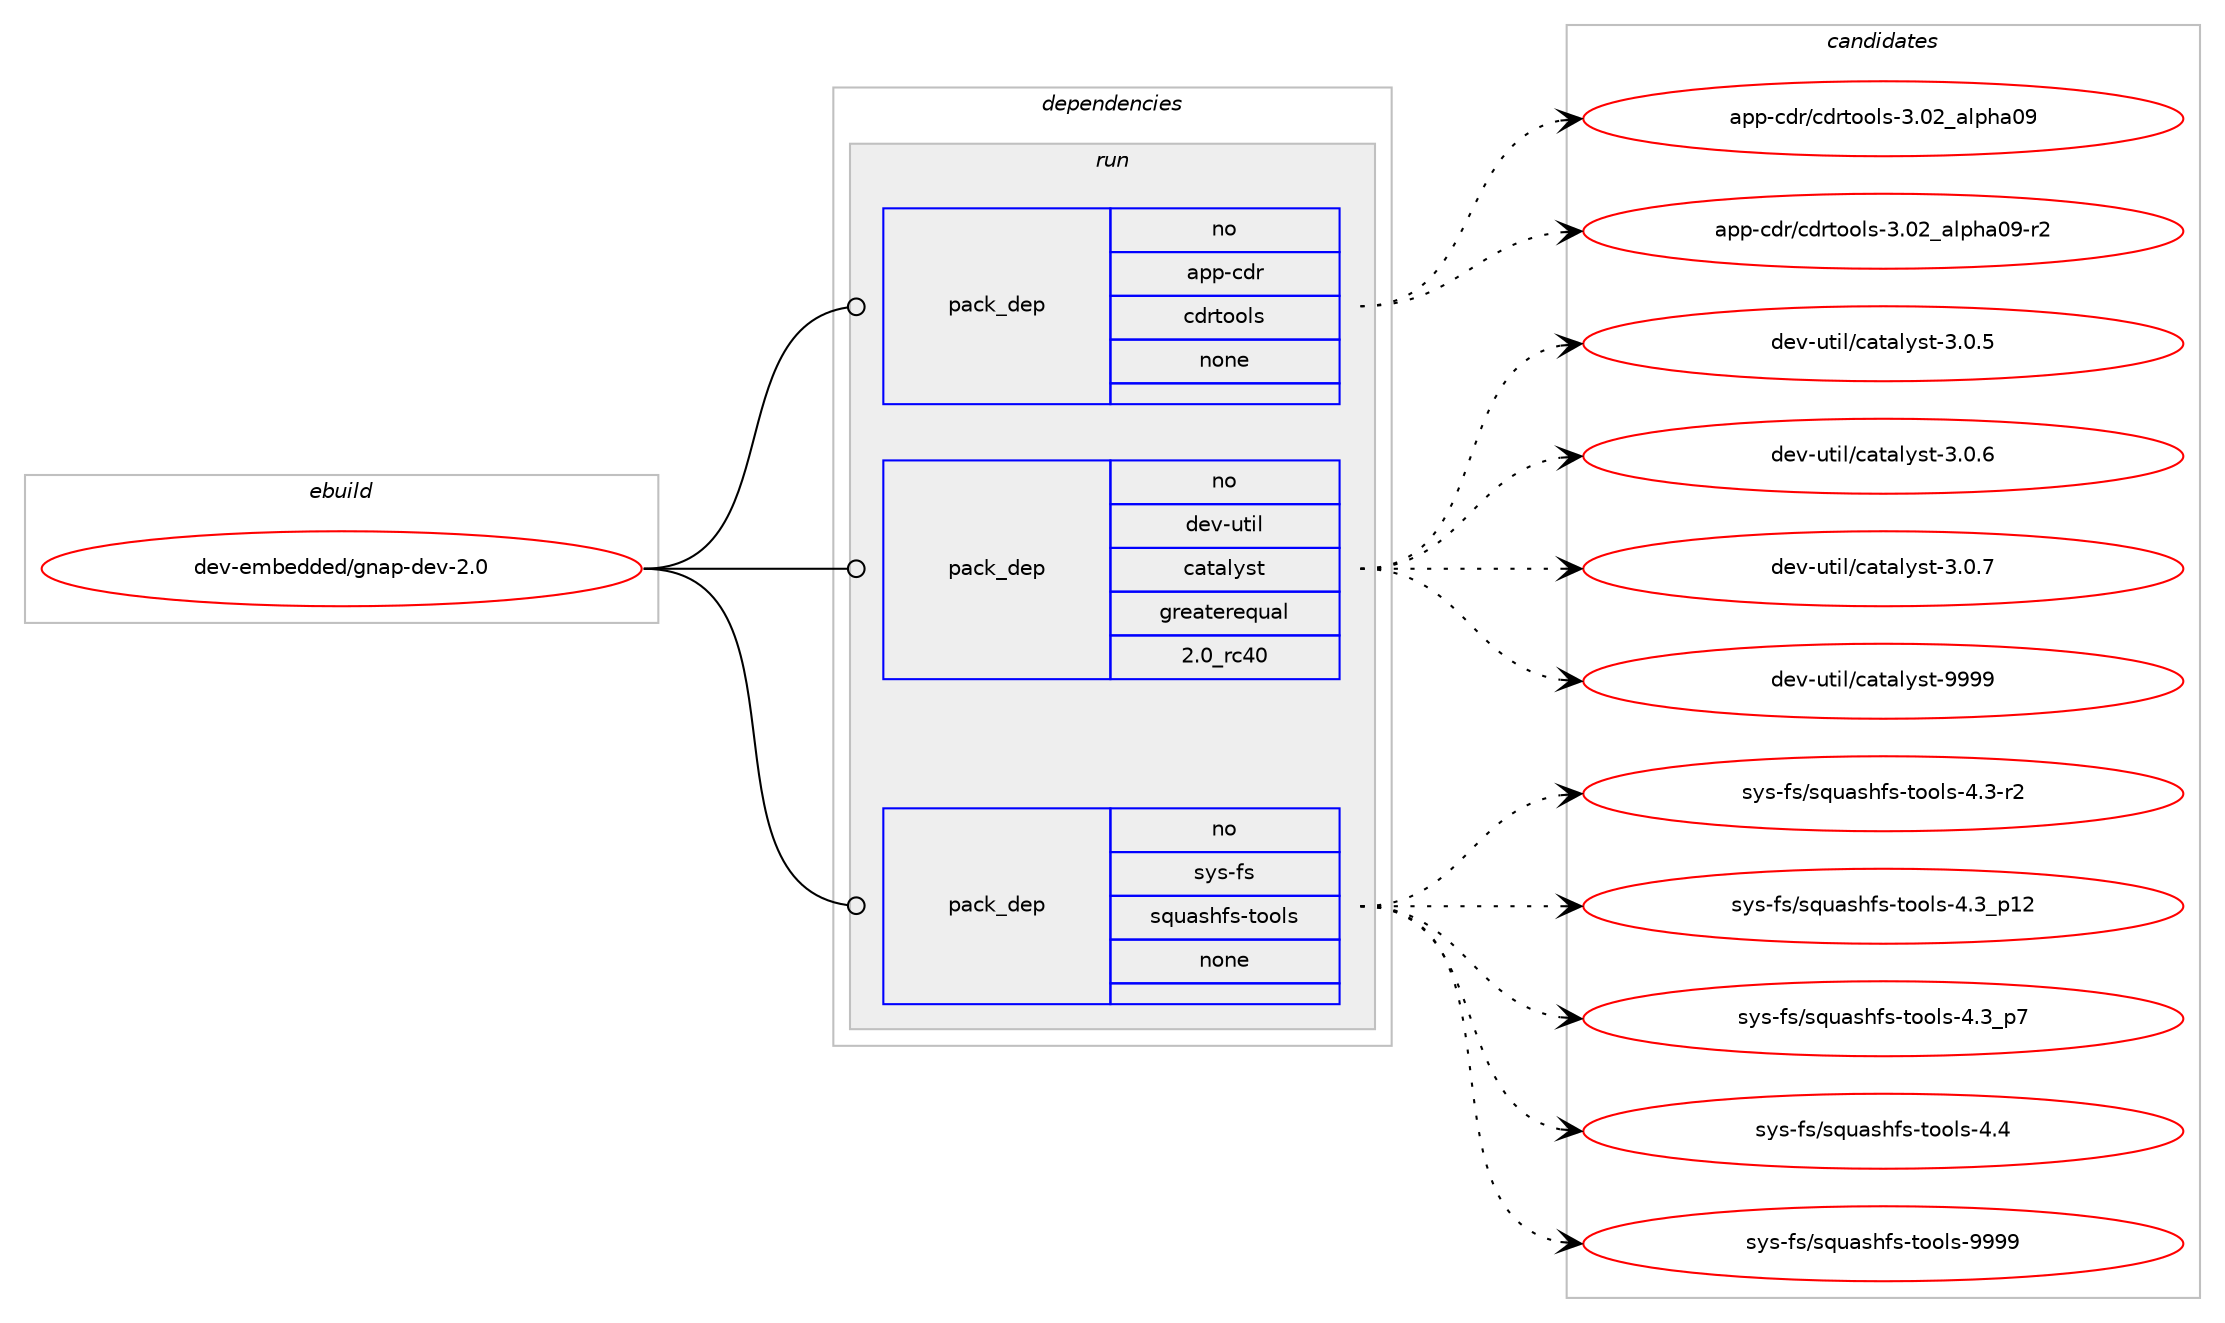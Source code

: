 digraph prolog {

# *************
# Graph options
# *************

newrank=true;
concentrate=true;
compound=true;
graph [rankdir=LR,fontname=Helvetica,fontsize=10,ranksep=1.5];#, ranksep=2.5, nodesep=0.2];
edge  [arrowhead=vee];
node  [fontname=Helvetica,fontsize=10];

# **********
# The ebuild
# **********

subgraph cluster_leftcol {
color=gray;
rank=same;
label=<<i>ebuild</i>>;
id [label="dev-embedded/gnap-dev-2.0", color=red, width=4, href="../dev-embedded/gnap-dev-2.0.svg"];
}

# ****************
# The dependencies
# ****************

subgraph cluster_midcol {
color=gray;
label=<<i>dependencies</i>>;
subgraph cluster_compile {
fillcolor="#eeeeee";
style=filled;
label=<<i>compile</i>>;
}
subgraph cluster_compileandrun {
fillcolor="#eeeeee";
style=filled;
label=<<i>compile and run</i>>;
}
subgraph cluster_run {
fillcolor="#eeeeee";
style=filled;
label=<<i>run</i>>;
subgraph pack389926 {
dependency524036 [label=<<TABLE BORDER="0" CELLBORDER="1" CELLSPACING="0" CELLPADDING="4" WIDTH="220"><TR><TD ROWSPAN="6" CELLPADDING="30">pack_dep</TD></TR><TR><TD WIDTH="110">no</TD></TR><TR><TD>app-cdr</TD></TR><TR><TD>cdrtools</TD></TR><TR><TD>none</TD></TR><TR><TD></TD></TR></TABLE>>, shape=none, color=blue];
}
id:e -> dependency524036:w [weight=20,style="solid",arrowhead="odot"];
subgraph pack389927 {
dependency524037 [label=<<TABLE BORDER="0" CELLBORDER="1" CELLSPACING="0" CELLPADDING="4" WIDTH="220"><TR><TD ROWSPAN="6" CELLPADDING="30">pack_dep</TD></TR><TR><TD WIDTH="110">no</TD></TR><TR><TD>dev-util</TD></TR><TR><TD>catalyst</TD></TR><TR><TD>greaterequal</TD></TR><TR><TD>2.0_rc40</TD></TR></TABLE>>, shape=none, color=blue];
}
id:e -> dependency524037:w [weight=20,style="solid",arrowhead="odot"];
subgraph pack389928 {
dependency524038 [label=<<TABLE BORDER="0" CELLBORDER="1" CELLSPACING="0" CELLPADDING="4" WIDTH="220"><TR><TD ROWSPAN="6" CELLPADDING="30">pack_dep</TD></TR><TR><TD WIDTH="110">no</TD></TR><TR><TD>sys-fs</TD></TR><TR><TD>squashfs-tools</TD></TR><TR><TD>none</TD></TR><TR><TD></TD></TR></TABLE>>, shape=none, color=blue];
}
id:e -> dependency524038:w [weight=20,style="solid",arrowhead="odot"];
}
}

# **************
# The candidates
# **************

subgraph cluster_choices {
rank=same;
color=gray;
label=<<i>candidates</i>>;

subgraph choice389926 {
color=black;
nodesep=1;
choice971121124599100114479910011411611111110811545514648509597108112104974857 [label="app-cdr/cdrtools-3.02_alpha09", color=red, width=4,href="../app-cdr/cdrtools-3.02_alpha09.svg"];
choice9711211245991001144799100114116111111108115455146485095971081121049748574511450 [label="app-cdr/cdrtools-3.02_alpha09-r2", color=red, width=4,href="../app-cdr/cdrtools-3.02_alpha09-r2.svg"];
dependency524036:e -> choice971121124599100114479910011411611111110811545514648509597108112104974857:w [style=dotted,weight="100"];
dependency524036:e -> choice9711211245991001144799100114116111111108115455146485095971081121049748574511450:w [style=dotted,weight="100"];
}
subgraph choice389927 {
color=black;
nodesep=1;
choice1001011184511711610510847999711697108121115116455146484653 [label="dev-util/catalyst-3.0.5", color=red, width=4,href="../dev-util/catalyst-3.0.5.svg"];
choice1001011184511711610510847999711697108121115116455146484654 [label="dev-util/catalyst-3.0.6", color=red, width=4,href="../dev-util/catalyst-3.0.6.svg"];
choice1001011184511711610510847999711697108121115116455146484655 [label="dev-util/catalyst-3.0.7", color=red, width=4,href="../dev-util/catalyst-3.0.7.svg"];
choice10010111845117116105108479997116971081211151164557575757 [label="dev-util/catalyst-9999", color=red, width=4,href="../dev-util/catalyst-9999.svg"];
dependency524037:e -> choice1001011184511711610510847999711697108121115116455146484653:w [style=dotted,weight="100"];
dependency524037:e -> choice1001011184511711610510847999711697108121115116455146484654:w [style=dotted,weight="100"];
dependency524037:e -> choice1001011184511711610510847999711697108121115116455146484655:w [style=dotted,weight="100"];
dependency524037:e -> choice10010111845117116105108479997116971081211151164557575757:w [style=dotted,weight="100"];
}
subgraph choice389928 {
color=black;
nodesep=1;
choice11512111545102115471151131179711510410211545116111111108115455246514511450 [label="sys-fs/squashfs-tools-4.3-r2", color=red, width=4,href="../sys-fs/squashfs-tools-4.3-r2.svg"];
choice1151211154510211547115113117971151041021154511611111110811545524651951124950 [label="sys-fs/squashfs-tools-4.3_p12", color=red, width=4,href="../sys-fs/squashfs-tools-4.3_p12.svg"];
choice11512111545102115471151131179711510410211545116111111108115455246519511255 [label="sys-fs/squashfs-tools-4.3_p7", color=red, width=4,href="../sys-fs/squashfs-tools-4.3_p7.svg"];
choice1151211154510211547115113117971151041021154511611111110811545524652 [label="sys-fs/squashfs-tools-4.4", color=red, width=4,href="../sys-fs/squashfs-tools-4.4.svg"];
choice115121115451021154711511311797115104102115451161111111081154557575757 [label="sys-fs/squashfs-tools-9999", color=red, width=4,href="../sys-fs/squashfs-tools-9999.svg"];
dependency524038:e -> choice11512111545102115471151131179711510410211545116111111108115455246514511450:w [style=dotted,weight="100"];
dependency524038:e -> choice1151211154510211547115113117971151041021154511611111110811545524651951124950:w [style=dotted,weight="100"];
dependency524038:e -> choice11512111545102115471151131179711510410211545116111111108115455246519511255:w [style=dotted,weight="100"];
dependency524038:e -> choice1151211154510211547115113117971151041021154511611111110811545524652:w [style=dotted,weight="100"];
dependency524038:e -> choice115121115451021154711511311797115104102115451161111111081154557575757:w [style=dotted,weight="100"];
}
}

}
